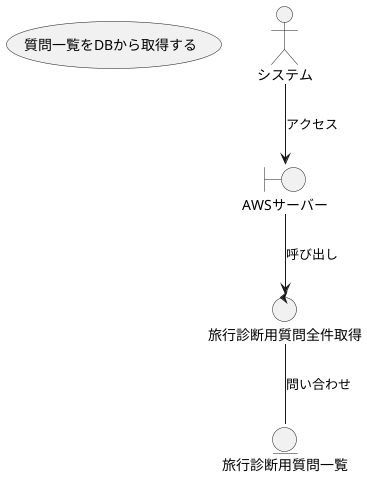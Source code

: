 @startuml

usecase 質問一覧をDBから取得する

actor システム

control 旅行診断用質問全件取得

boundary AWSサーバー

entity 旅行診断用質問一覧

システム --> AWSサーバー : アクセス
AWSサーバー --> 旅行診断用質問全件取得 : 呼び出し
旅行診断用質問全件取得 -- 旅行診断用質問一覧 : 問い合わせ

@enduml